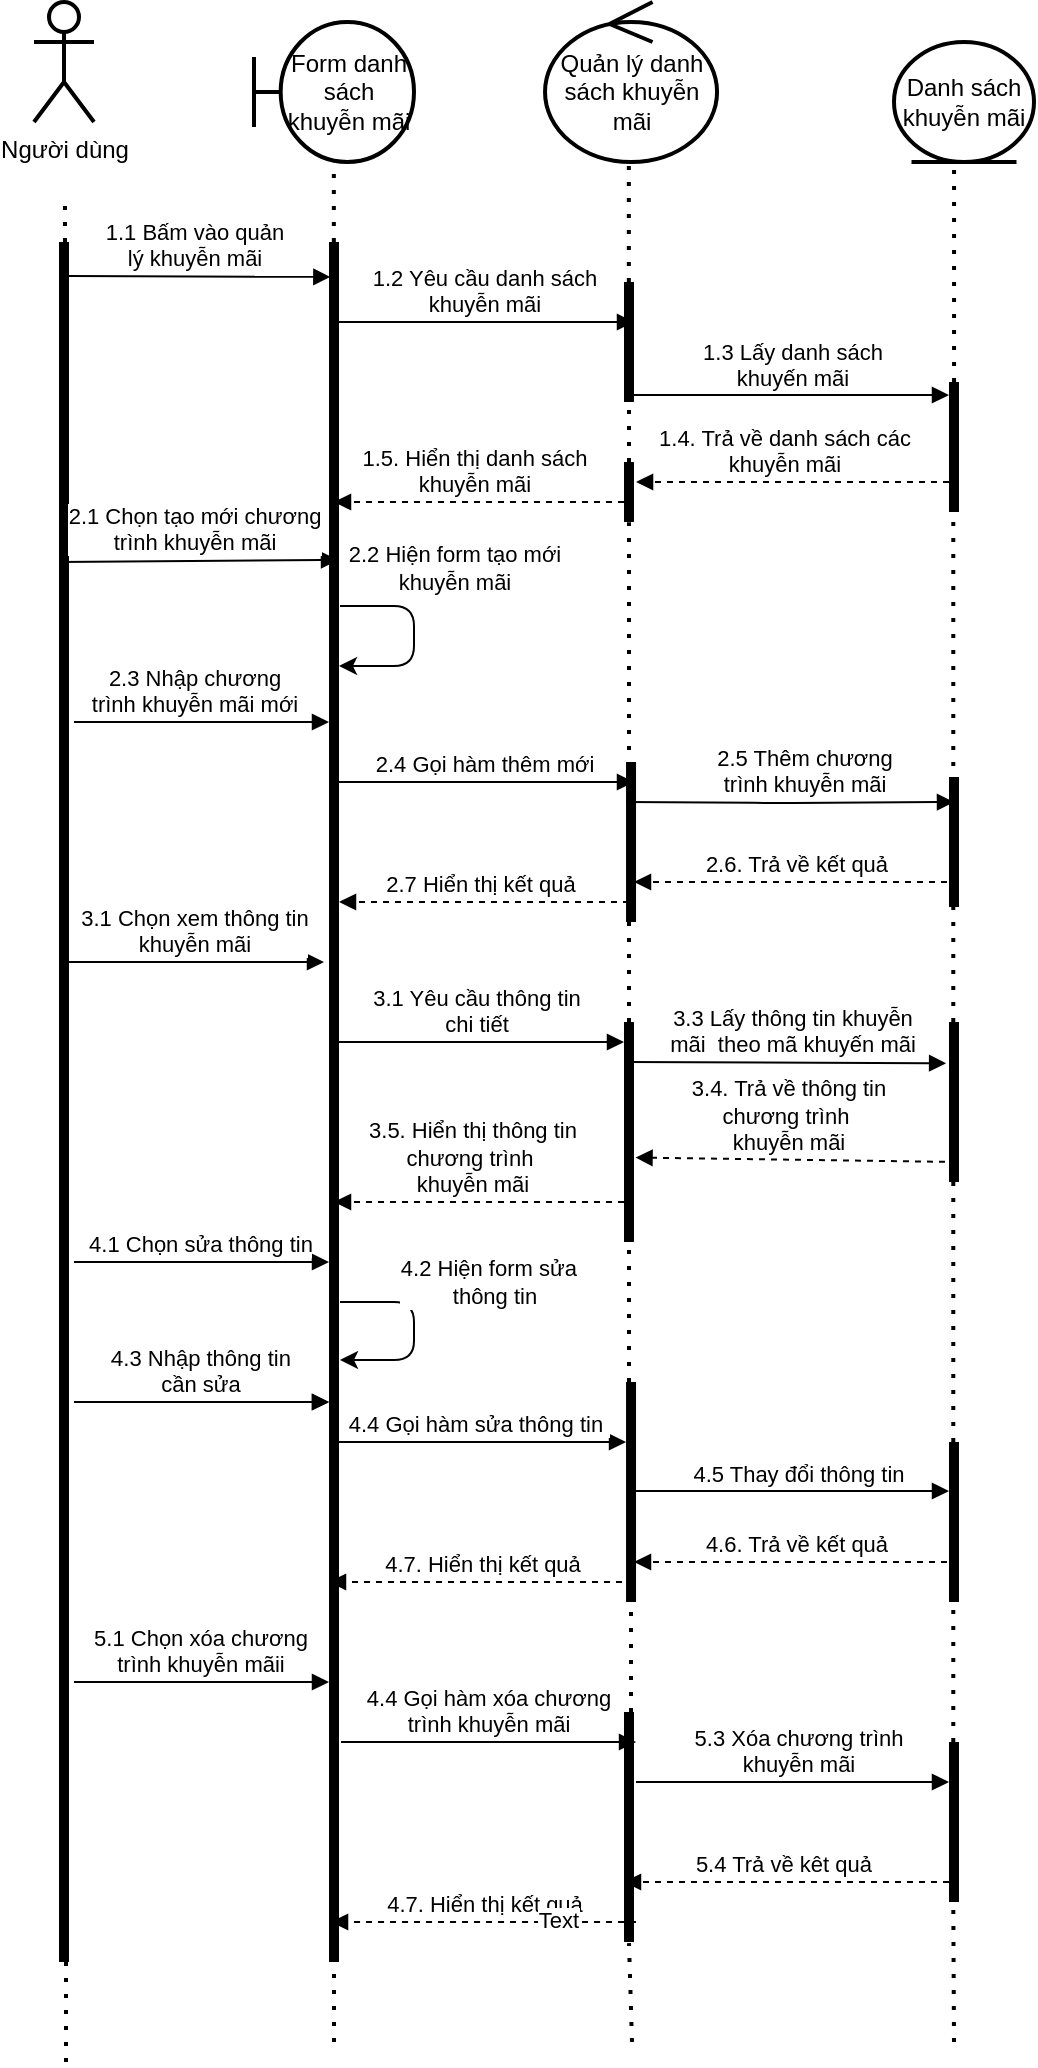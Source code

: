 <mxfile version="13.9.9" type="device"><diagram id="kgpKYQtTHZ0yAKxKKP6v" name="Page-1"><mxGraphModel dx="852" dy="534" grid="1" gridSize="10" guides="1" tooltips="1" connect="1" arrows="1" fold="1" page="1" pageScale="1" pageWidth="850" pageHeight="1100" math="0" shadow="0"><root><mxCell id="0"/><mxCell id="1" parent="0"/><mxCell id="KuErYahvz17H6Pw8q5RD-15" value="" style="endArrow=none;dashed=1;html=1;dashPattern=1 3;strokeWidth=2;" parent="1" source="KuErYahvz17H6Pw8q5RD-29" edge="1"><mxGeometry width="50" height="50" relative="1" as="geometry"><mxPoint x="106" y="480" as="sourcePoint"/><mxPoint x="105.5" y="180" as="targetPoint"/></mxGeometry></mxCell><mxCell id="KuErYahvz17H6Pw8q5RD-24" value="Người dùng" style="shape=umlActor;verticalLabelPosition=bottom;verticalAlign=top;html=1;strokeWidth=2;fillColor=none;gradientColor=none;" parent="1" vertex="1"><mxGeometry x="90" y="80" width="30" height="60" as="geometry"/></mxCell><mxCell id="KuErYahvz17H6Pw8q5RD-26" value="Form danh sách khuyễn mãi" style="shape=umlBoundary;whiteSpace=wrap;html=1;strokeWidth=2;fillColor=none;gradientColor=none;" parent="1" vertex="1"><mxGeometry x="200" y="90" width="80" height="70" as="geometry"/></mxCell><mxCell id="KuErYahvz17H6Pw8q5RD-27" value="Danh sách khuyễn mãi" style="ellipse;shape=umlEntity;whiteSpace=wrap;html=1;strokeWidth=2;fillColor=none;gradientColor=none;" parent="1" vertex="1"><mxGeometry x="520" y="100" width="70" height="60" as="geometry"/></mxCell><mxCell id="KuErYahvz17H6Pw8q5RD-29" value="" style="html=1;points=[];perimeter=orthogonalPerimeter;fillColor=#000000;strokeColor=none;" parent="1" vertex="1"><mxGeometry x="102.5" y="200" width="5" height="860" as="geometry"/></mxCell><mxCell id="KuErYahvz17H6Pw8q5RD-30" value="" style="endArrow=none;dashed=1;html=1;dashPattern=1 3;strokeWidth=2;" parent="1" target="KuErYahvz17H6Pw8q5RD-29" edge="1"><mxGeometry width="50" height="50" relative="1" as="geometry"><mxPoint x="106" y="1110" as="sourcePoint"/><mxPoint x="105.5" y="180" as="targetPoint"/></mxGeometry></mxCell><mxCell id="KuErYahvz17H6Pw8q5RD-31" value="" style="endArrow=none;dashed=1;html=1;dashPattern=1 3;strokeWidth=2;entryX=0.499;entryY=1.005;entryDx=0;entryDy=0;entryPerimeter=0;" parent="1" source="KuErYahvz17H6Pw8q5RD-38" target="KuErYahvz17H6Pw8q5RD-26" edge="1"><mxGeometry width="50" height="50" relative="1" as="geometry"><mxPoint x="239.57" y="500" as="sourcePoint"/><mxPoint x="239.57" y="460" as="targetPoint"/></mxGeometry></mxCell><mxCell id="KuErYahvz17H6Pw8q5RD-32" value="" style="endArrow=none;dashed=1;html=1;dashPattern=1 3;strokeWidth=2;entryX=0.499;entryY=1.005;entryDx=0;entryDy=0;entryPerimeter=0;" parent="1" source="KuErYahvz17H6Pw8q5RD-43" edge="1"><mxGeometry width="50" height="50" relative="1" as="geometry"><mxPoint x="387.07" y="499.65" as="sourcePoint"/><mxPoint x="387.42" y="160.0" as="targetPoint"/></mxGeometry></mxCell><mxCell id="KuErYahvz17H6Pw8q5RD-34" value="1.1 Bấm vào quản &lt;br&gt;lý khuyễn mãi" style="html=1;verticalAlign=bottom;endArrow=block;entryX=0.135;entryY=0.083;entryDx=0;entryDy=0;entryPerimeter=0;" parent="1" edge="1"><mxGeometry x="-0.043" width="80" relative="1" as="geometry"><mxPoint x="107.5" y="217" as="sourcePoint"/><mxPoint x="238.175" y="217.45" as="targetPoint"/><mxPoint as="offset"/></mxGeometry></mxCell><mxCell id="KuErYahvz17H6Pw8q5RD-36" value="1.2 Yêu cầu danh sách &lt;br&gt;khuyễn mãi" style="html=1;verticalAlign=bottom;endArrow=block;" parent="1" edge="1"><mxGeometry width="80" relative="1" as="geometry"><mxPoint x="240" y="240" as="sourcePoint"/><mxPoint x="390" y="240" as="targetPoint"/></mxGeometry></mxCell><mxCell id="KuErYahvz17H6Pw8q5RD-37" value="1.3 Lấy danh sách &lt;br&gt;khuyến mãi" style="html=1;verticalAlign=bottom;endArrow=block;" parent="1" target="8QUqARp12zyPDNwchG8O-4" edge="1"><mxGeometry x="0.03" width="80" relative="1" as="geometry"><mxPoint x="386.02" y="276.5" as="sourcePoint"/><mxPoint x="518.02" y="273.5" as="targetPoint"/><mxPoint as="offset"/></mxGeometry></mxCell><mxCell id="KuErYahvz17H6Pw8q5RD-38" value="" style="html=1;points=[];perimeter=orthogonalPerimeter;fillColor=#000000;strokeColor=none;" parent="1" vertex="1"><mxGeometry x="237.5" y="200" width="5" height="150" as="geometry"/></mxCell><mxCell id="KuErYahvz17H6Pw8q5RD-42" value="" style="endArrow=none;dashed=1;html=1;dashPattern=1 3;strokeWidth=2;entryX=0.499;entryY=1.005;entryDx=0;entryDy=0;entryPerimeter=0;" parent="1" source="KuErYahvz17H6Pw8q5RD-53" target="KuErYahvz17H6Pw8q5RD-38" edge="1"><mxGeometry width="50" height="50" relative="1" as="geometry"><mxPoint x="239.57" y="500" as="sourcePoint"/><mxPoint x="239.92" y="160.35" as="targetPoint"/></mxGeometry></mxCell><mxCell id="KuErYahvz17H6Pw8q5RD-43" value="" style="html=1;points=[];perimeter=orthogonalPerimeter;fillColor=#000000;strokeColor=none;" parent="1" vertex="1"><mxGeometry x="385" y="220" width="5" height="60" as="geometry"/></mxCell><mxCell id="KuErYahvz17H6Pw8q5RD-44" value="" style="endArrow=none;dashed=1;html=1;dashPattern=1 3;strokeWidth=2;entryX=0.499;entryY=1.005;entryDx=0;entryDy=0;entryPerimeter=0;" parent="1" source="KuErYahvz17H6Pw8q5RD-51" target="KuErYahvz17H6Pw8q5RD-43" edge="1"><mxGeometry width="50" height="50" relative="1" as="geometry"><mxPoint x="387.07" y="499.65" as="sourcePoint"/><mxPoint x="387.42" y="160" as="targetPoint"/></mxGeometry></mxCell><mxCell id="KuErYahvz17H6Pw8q5RD-47" value="1.4. Trả về danh sách các &lt;br&gt;khuyễn mãi" style="html=1;verticalAlign=bottom;endArrow=block;dashed=1;" parent="1" source="8QUqARp12zyPDNwchG8O-4" edge="1"><mxGeometry x="0.067" width="80" relative="1" as="geometry"><mxPoint x="510" y="320" as="sourcePoint"/><mxPoint x="391.02" y="320" as="targetPoint"/><mxPoint x="1" as="offset"/></mxGeometry></mxCell><mxCell id="KuErYahvz17H6Pw8q5RD-48" value="1.5. Hiển thị danh sách &lt;br&gt;khuyễn mãi" style="html=1;verticalAlign=bottom;endArrow=block;dashed=1;" parent="1" edge="1"><mxGeometry x="0.035" width="80" relative="1" as="geometry"><mxPoint x="385" y="330" as="sourcePoint"/><mxPoint x="240" y="330" as="targetPoint"/><Array as="points"><mxPoint x="310" y="330"/></Array><mxPoint as="offset"/></mxGeometry></mxCell><mxCell id="KuErYahvz17H6Pw8q5RD-51" value="" style="html=1;points=[];perimeter=orthogonalPerimeter;fillColor=#000000;strokeColor=none;" parent="1" vertex="1"><mxGeometry x="385" y="310" width="5" height="30" as="geometry"/></mxCell><mxCell id="KuErYahvz17H6Pw8q5RD-52" value="" style="endArrow=none;dashed=1;html=1;dashPattern=1 3;strokeWidth=2;entryX=0.499;entryY=1.005;entryDx=0;entryDy=0;entryPerimeter=0;" parent="1" source="8QUqARp12zyPDNwchG8O-23" target="KuErYahvz17H6Pw8q5RD-51" edge="1"><mxGeometry width="50" height="50" relative="1" as="geometry"><mxPoint x="387" y="680" as="sourcePoint"/><mxPoint x="387.495" y="280.3" as="targetPoint"/></mxGeometry></mxCell><mxCell id="KuErYahvz17H6Pw8q5RD-53" value="" style="html=1;points=[];perimeter=orthogonalPerimeter;fillColor=#000000;strokeColor=none;" parent="1" vertex="1"><mxGeometry x="237.5" y="340" width="5" height="50" as="geometry"/></mxCell><mxCell id="KuErYahvz17H6Pw8q5RD-54" value="" style="endArrow=none;dashed=1;html=1;dashPattern=1 3;strokeWidth=2;entryX=0.499;entryY=1.005;entryDx=0;entryDy=0;entryPerimeter=0;" parent="1" source="KuErYahvz17H6Pw8q5RD-56" target="KuErYahvz17H6Pw8q5RD-53" edge="1"><mxGeometry width="50" height="50" relative="1" as="geometry"><mxPoint x="239.57" y="500" as="sourcePoint"/><mxPoint x="239.995" y="243.2" as="targetPoint"/></mxGeometry></mxCell><mxCell id="KuErYahvz17H6Pw8q5RD-56" value="" style="html=1;points=[];perimeter=orthogonalPerimeter;fillColor=#000000;strokeColor=none;" parent="1" vertex="1"><mxGeometry x="237.5" y="380" width="5" height="680" as="geometry"/></mxCell><mxCell id="KuErYahvz17H6Pw8q5RD-57" value="" style="endArrow=none;dashed=1;html=1;dashPattern=1 3;strokeWidth=2;entryX=0.499;entryY=1.005;entryDx=0;entryDy=0;entryPerimeter=0;" parent="1" target="KuErYahvz17H6Pw8q5RD-56" edge="1"><mxGeometry width="50" height="50" relative="1" as="geometry"><mxPoint x="240" y="1100" as="sourcePoint"/><mxPoint x="239.995" y="390.25" as="targetPoint"/></mxGeometry></mxCell><mxCell id="8QUqARp12zyPDNwchG8O-1" value="Quản lý danh sách khuyễn mãi" style="ellipse;shape=umlControl;whiteSpace=wrap;html=1;strokeWidth=2;fillColor=none;gradientColor=none;" parent="1" vertex="1"><mxGeometry x="345.51" y="80" width="86.02" height="80" as="geometry"/></mxCell><mxCell id="8QUqARp12zyPDNwchG8O-3" value="" style="endArrow=none;dashed=1;html=1;dashPattern=1 3;strokeWidth=2;entryX=0.429;entryY=1;entryDx=0;entryDy=0;entryPerimeter=0;" parent="1" source="8QUqARp12zyPDNwchG8O-4" target="KuErYahvz17H6Pw8q5RD-27" edge="1"><mxGeometry width="50" height="50" relative="1" as="geometry"><mxPoint x="550" y="680" as="sourcePoint"/><mxPoint x="554.92" y="160" as="targetPoint"/><Array as="points"/></mxGeometry></mxCell><mxCell id="8QUqARp12zyPDNwchG8O-7" value="2.1 Chọn tạo mới chương &lt;br&gt;trình khuyễn mãi" style="html=1;verticalAlign=bottom;endArrow=block;entryX=0.9;entryY=0.38;entryDx=0;entryDy=0;entryPerimeter=0;" parent="1" target="KuErYahvz17H6Pw8q5RD-53" edge="1"><mxGeometry x="-0.032" y="1" width="80" relative="1" as="geometry"><mxPoint x="102.5" y="360" as="sourcePoint"/><mxPoint x="233.175" y="360.45" as="targetPoint"/><mxPoint as="offset"/></mxGeometry></mxCell><mxCell id="8QUqARp12zyPDNwchG8O-9" value="2.2 Hiện form tạo mới &lt;br&gt;khuyễn mãi" style="endArrow=classic;html=1;" parent="1" target="KuErYahvz17H6Pw8q5RD-56" edge="1"><mxGeometry x="-0.234" y="30" width="50" height="50" relative="1" as="geometry"><mxPoint x="243" y="382" as="sourcePoint"/><mxPoint x="280" y="400" as="targetPoint"/><Array as="points"><mxPoint x="280" y="382"/><mxPoint x="280" y="412"/></Array><mxPoint x="-10" y="-22" as="offset"/></mxGeometry></mxCell><mxCell id="8QUqARp12zyPDNwchG8O-10" value="2.3 Nhập chương &lt;br&gt;trình khuyễn mãi mới" style="html=1;verticalAlign=bottom;endArrow=block;entryX=0.9;entryY=0.38;entryDx=0;entryDy=0;entryPerimeter=0;" parent="1" edge="1"><mxGeometry x="-0.059" width="80" relative="1" as="geometry"><mxPoint x="110" y="440" as="sourcePoint"/><mxPoint x="237.5" y="440" as="targetPoint"/><mxPoint as="offset"/></mxGeometry></mxCell><mxCell id="8QUqARp12zyPDNwchG8O-11" value="2.4 Gọi hàm thêm mới" style="html=1;verticalAlign=bottom;endArrow=block;" parent="1" edge="1"><mxGeometry width="80" relative="1" as="geometry"><mxPoint x="240" y="470" as="sourcePoint"/><mxPoint x="390" y="470" as="targetPoint"/></mxGeometry></mxCell><mxCell id="KuErYahvz17H6Pw8q5RD-60" value="" style="html=1;points=[];perimeter=orthogonalPerimeter;fillColor=#000000;strokeColor=none;" parent="1" vertex="1"><mxGeometry x="386.02" y="460" width="5" height="80" as="geometry"/></mxCell><mxCell id="8QUqARp12zyPDNwchG8O-13" value="2.5 Thêm chương &lt;br&gt;trình khuyễn mãi" style="html=1;verticalAlign=bottom;endArrow=block;" parent="1" edge="1"><mxGeometry x="0.084" width="80" relative="1" as="geometry"><mxPoint x="386.02" y="480" as="sourcePoint"/><mxPoint x="550" y="480" as="targetPoint"/><mxPoint as="offset"/><Array as="points"><mxPoint x="460" y="480.5"/></Array></mxGeometry></mxCell><mxCell id="8QUqARp12zyPDNwchG8O-15" value="2.6. Trả về kết quả " style="html=1;verticalAlign=bottom;endArrow=block;dashed=1;entryX=0.796;entryY=0.75;entryDx=0;entryDy=0;entryPerimeter=0;" parent="1" target="KuErYahvz17H6Pw8q5RD-60" edge="1"><mxGeometry width="80" relative="1" as="geometry"><mxPoint x="552.5" y="520" as="sourcePoint"/><mxPoint x="421.02" y="520" as="targetPoint"/></mxGeometry></mxCell><mxCell id="8QUqARp12zyPDNwchG8O-14" value="" style="html=1;points=[];perimeter=orthogonalPerimeter;fillColor=#000000;strokeColor=none;" parent="1" vertex="1"><mxGeometry x="547.5" y="467.5" width="5" height="65" as="geometry"/></mxCell><mxCell id="8QUqARp12zyPDNwchG8O-4" value="" style="html=1;points=[];perimeter=orthogonalPerimeter;fillColor=#000000;strokeColor=none;" parent="1" vertex="1"><mxGeometry x="547.5" y="270" width="5" height="65" as="geometry"/></mxCell><mxCell id="8QUqARp12zyPDNwchG8O-18" value="" style="endArrow=none;dashed=1;html=1;dashPattern=1 3;strokeWidth=2;entryX=0.429;entryY=1;entryDx=0;entryDy=0;entryPerimeter=0;" parent="1" source="8QUqARp12zyPDNwchG8O-27" target="8QUqARp12zyPDNwchG8O-4" edge="1"><mxGeometry width="50" height="50" relative="1" as="geometry"><mxPoint x="550" y="680" as="sourcePoint"/><mxPoint x="550.03" y="160" as="targetPoint"/><Array as="points"/></mxGeometry></mxCell><mxCell id="8QUqARp12zyPDNwchG8O-19" value="2.7 Hiển thị kết quả" style="html=1;verticalAlign=bottom;endArrow=block;dashed=1;" parent="1" edge="1"><mxGeometry x="0.035" width="80" relative="1" as="geometry"><mxPoint x="387.5" y="530" as="sourcePoint"/><mxPoint x="242.5" y="530" as="targetPoint"/><Array as="points"><mxPoint x="312.5" y="530"/></Array><mxPoint as="offset"/></mxGeometry></mxCell><mxCell id="8QUqARp12zyPDNwchG8O-21" value="3.1 Chọn xem thông tin &lt;br&gt;khuyễn mãi" style="html=1;verticalAlign=bottom;endArrow=block;entryX=0.9;entryY=0.38;entryDx=0;entryDy=0;entryPerimeter=0;" parent="1" edge="1"><mxGeometry x="-0.02" width="80" relative="1" as="geometry"><mxPoint x="107.5" y="560" as="sourcePoint"/><mxPoint x="235" y="560" as="targetPoint"/><mxPoint as="offset"/></mxGeometry></mxCell><mxCell id="8QUqARp12zyPDNwchG8O-22" value="3.1 Yêu cầu thông tin &lt;br&gt;chi tiết" style="html=1;verticalAlign=bottom;endArrow=block;" parent="1" edge="1"><mxGeometry x="-0.018" width="80" relative="1" as="geometry"><mxPoint x="237.5" y="600" as="sourcePoint"/><mxPoint x="385" y="600" as="targetPoint"/><mxPoint x="1" as="offset"/></mxGeometry></mxCell><mxCell id="8QUqARp12zyPDNwchG8O-23" value="" style="html=1;points=[];perimeter=orthogonalPerimeter;fillColor=#000000;strokeColor=none;" parent="1" vertex="1"><mxGeometry x="385" y="590" width="5" height="110" as="geometry"/></mxCell><mxCell id="8QUqARp12zyPDNwchG8O-24" value="" style="endArrow=none;dashed=1;html=1;dashPattern=1 3;strokeWidth=2;entryX=0.499;entryY=1.005;entryDx=0;entryDy=0;entryPerimeter=0;" parent="1" source="8QUqARp12zyPDNwchG8O-34" target="8QUqARp12zyPDNwchG8O-23" edge="1"><mxGeometry width="50" height="50" relative="1" as="geometry"><mxPoint x="387" y="950" as="sourcePoint"/><mxPoint x="387.495" y="340.15" as="targetPoint"/></mxGeometry></mxCell><mxCell id="8QUqARp12zyPDNwchG8O-27" value="" style="html=1;points=[];perimeter=orthogonalPerimeter;fillColor=#000000;strokeColor=none;" parent="1" vertex="1"><mxGeometry x="547.5" y="590" width="5" height="80" as="geometry"/></mxCell><mxCell id="8QUqARp12zyPDNwchG8O-28" value="" style="endArrow=none;dashed=1;html=1;dashPattern=1 3;strokeWidth=2;entryX=0.429;entryY=1;entryDx=0;entryDy=0;entryPerimeter=0;" parent="1" source="8QUqARp12zyPDNwchG8O-41" target="8QUqARp12zyPDNwchG8O-27" edge="1"><mxGeometry width="50" height="50" relative="1" as="geometry"><mxPoint x="550" y="940" as="sourcePoint"/><mxPoint x="549.645" y="335" as="targetPoint"/><Array as="points"/></mxGeometry></mxCell><mxCell id="8QUqARp12zyPDNwchG8O-29" value="3.3 Lấy thông tin khuyễn &lt;br&gt;mãi&amp;nbsp; theo mã khuyến mãi" style="html=1;verticalAlign=bottom;endArrow=block;entryX=-0.288;entryY=0.258;entryDx=0;entryDy=0;entryPerimeter=0;" parent="1" target="8QUqARp12zyPDNwchG8O-27" edge="1"><mxGeometry x="0.03" width="80" relative="1" as="geometry"><mxPoint x="386.02" y="610" as="sourcePoint"/><mxPoint x="517.5" y="610" as="targetPoint"/><mxPoint as="offset"/></mxGeometry></mxCell><mxCell id="8QUqARp12zyPDNwchG8O-30" value="3.4. Trả về thông tin&lt;br&gt;chương trình&amp;nbsp;&lt;br&gt;khuyễn mãi" style="html=1;verticalAlign=bottom;endArrow=block;dashed=1;entryX=1.153;entryY=0.616;entryDx=0;entryDy=0;entryPerimeter=0;" parent="1" target="8QUqARp12zyPDNwchG8O-23" edge="1"><mxGeometry x="0.067" width="80" relative="1" as="geometry"><mxPoint x="551.48" y="660" as="sourcePoint"/><mxPoint x="425" y="660" as="targetPoint"/><mxPoint x="1" as="offset"/></mxGeometry></mxCell><mxCell id="8QUqARp12zyPDNwchG8O-31" value="3.5. Hiển thị thông tin&lt;br&gt;chương trình&amp;nbsp;&lt;br&gt;khuyễn mãi" style="html=1;verticalAlign=bottom;endArrow=block;dashed=1;" parent="1" edge="1"><mxGeometry x="0.067" width="80" relative="1" as="geometry"><mxPoint x="385" y="680" as="sourcePoint"/><mxPoint x="240" y="680" as="targetPoint"/><mxPoint x="1" as="offset"/></mxGeometry></mxCell><mxCell id="8QUqARp12zyPDNwchG8O-32" value="4.1 Chọn sửa thông tin" style="html=1;verticalAlign=bottom;endArrow=block;entryX=0.9;entryY=0.38;entryDx=0;entryDy=0;entryPerimeter=0;" parent="1" edge="1"><mxGeometry x="-0.02" width="80" relative="1" as="geometry"><mxPoint x="110" y="710" as="sourcePoint"/><mxPoint x="237.5" y="710" as="targetPoint"/><mxPoint as="offset"/></mxGeometry></mxCell><mxCell id="8QUqARp12zyPDNwchG8O-34" value="" style="html=1;points=[];perimeter=orthogonalPerimeter;fillColor=#000000;strokeColor=none;" parent="1" vertex="1"><mxGeometry x="386.02" y="770" width="5" height="110" as="geometry"/></mxCell><mxCell id="8QUqARp12zyPDNwchG8O-35" value="" style="endArrow=none;dashed=1;html=1;dashPattern=1 3;strokeWidth=2;entryX=0.499;entryY=1.005;entryDx=0;entryDy=0;entryPerimeter=0;" parent="1" source="8QUqARp12zyPDNwchG8O-53" target="8QUqARp12zyPDNwchG8O-34" edge="1"><mxGeometry width="50" height="50" relative="1" as="geometry"><mxPoint x="389" y="1100" as="sourcePoint"/><mxPoint x="387.495" y="700.55" as="targetPoint"/></mxGeometry></mxCell><mxCell id="8QUqARp12zyPDNwchG8O-36" value="4.2 Hiện form sửa&amp;nbsp;&amp;nbsp;&lt;br&gt;thông tin" style="endArrow=classic;html=1;" parent="1" edge="1"><mxGeometry x="-0.282" y="41" width="50" height="50" relative="1" as="geometry"><mxPoint x="243" y="730" as="sourcePoint"/><mxPoint x="243" y="759" as="targetPoint"/><Array as="points"><mxPoint x="280" y="730"/><mxPoint x="280" y="759"/></Array><mxPoint x="-1" y="-10" as="offset"/></mxGeometry></mxCell><mxCell id="8QUqARp12zyPDNwchG8O-37" value="4.3 Nhập thông tin &lt;br&gt;cần sửa" style="html=1;verticalAlign=bottom;endArrow=block;entryX=0.9;entryY=0.38;entryDx=0;entryDy=0;entryPerimeter=0;" parent="1" edge="1"><mxGeometry x="-0.02" width="80" relative="1" as="geometry"><mxPoint x="110" y="780" as="sourcePoint"/><mxPoint x="237.5" y="780" as="targetPoint"/><mxPoint as="offset"/></mxGeometry></mxCell><mxCell id="8QUqARp12zyPDNwchG8O-38" value="4.4 Gọi hàm sửa thông tin&amp;nbsp;" style="html=1;verticalAlign=bottom;endArrow=block;" parent="1" edge="1"><mxGeometry x="-0.018" width="80" relative="1" as="geometry"><mxPoint x="238.52" y="800" as="sourcePoint"/><mxPoint x="386.02" y="800" as="targetPoint"/><mxPoint x="1" as="offset"/></mxGeometry></mxCell><mxCell id="8QUqARp12zyPDNwchG8O-40" value="4.5 Thay đổi thông tin" style="html=1;verticalAlign=bottom;endArrow=block;" parent="1" target="8QUqARp12zyPDNwchG8O-41" edge="1"><mxGeometry x="0.03" width="80" relative="1" as="geometry"><mxPoint x="391.02" y="824.5" as="sourcePoint"/><mxPoint x="522.5" y="824.5" as="targetPoint"/><mxPoint as="offset"/></mxGeometry></mxCell><mxCell id="8QUqARp12zyPDNwchG8O-41" value="" style="html=1;points=[];perimeter=orthogonalPerimeter;fillColor=#000000;strokeColor=none;" parent="1" vertex="1"><mxGeometry x="547.5" y="800" width="5" height="80" as="geometry"/></mxCell><mxCell id="8QUqARp12zyPDNwchG8O-42" value="" style="endArrow=none;dashed=1;html=1;dashPattern=1 3;strokeWidth=2;entryX=0.429;entryY=1;entryDx=0;entryDy=0;entryPerimeter=0;" parent="1" source="8QUqARp12zyPDNwchG8O-51" target="8QUqARp12zyPDNwchG8O-41" edge="1"><mxGeometry width="50" height="50" relative="1" as="geometry"><mxPoint x="550" y="1100" as="sourcePoint"/><mxPoint x="549.645" y="670" as="targetPoint"/><Array as="points"/></mxGeometry></mxCell><mxCell id="8QUqARp12zyPDNwchG8O-43" value="4.6. Trả về kết quả " style="html=1;verticalAlign=bottom;endArrow=block;dashed=1;entryX=0.796;entryY=0.75;entryDx=0;entryDy=0;entryPerimeter=0;" parent="1" edge="1"><mxGeometry width="80" relative="1" as="geometry"><mxPoint x="552.5" y="860" as="sourcePoint"/><mxPoint x="390" y="860" as="targetPoint"/></mxGeometry></mxCell><mxCell id="8QUqARp12zyPDNwchG8O-44" value="4.7. Hiển thị kết quả " style="html=1;verticalAlign=bottom;endArrow=block;dashed=1;entryX=0.796;entryY=0.75;entryDx=0;entryDy=0;entryPerimeter=0;" parent="1" edge="1"><mxGeometry width="80" relative="1" as="geometry"><mxPoint x="390" y="870" as="sourcePoint"/><mxPoint x="237.5" y="870" as="targetPoint"/></mxGeometry></mxCell><mxCell id="8QUqARp12zyPDNwchG8O-46" value="4.3 Nhập thông tin &lt;br&gt;cần sửa" style="html=1;verticalAlign=bottom;endArrow=block;entryX=0.9;entryY=0.38;entryDx=0;entryDy=0;entryPerimeter=0;" parent="1" edge="1"><mxGeometry x="-0.02" width="80" relative="1" as="geometry"><mxPoint x="110" y="780" as="sourcePoint"/><mxPoint x="237.5" y="780" as="targetPoint"/><mxPoint as="offset"/></mxGeometry></mxCell><mxCell id="8QUqARp12zyPDNwchG8O-48" value="5.1 Chọn xóa chương &lt;br&gt;trình khuyễn mãii" style="html=1;verticalAlign=bottom;endArrow=block;entryX=0.9;entryY=0.38;entryDx=0;entryDy=0;entryPerimeter=0;" parent="1" edge="1"><mxGeometry x="-0.02" width="80" relative="1" as="geometry"><mxPoint x="110" y="920" as="sourcePoint"/><mxPoint x="237.5" y="920" as="targetPoint"/><mxPoint as="offset"/></mxGeometry></mxCell><mxCell id="8QUqARp12zyPDNwchG8O-49" value="4.4 Gọi hàm xóa chương &lt;br&gt;trình khuyễn mãi" style="html=1;verticalAlign=bottom;endArrow=block;" parent="1" edge="1"><mxGeometry x="-0.018" width="80" relative="1" as="geometry"><mxPoint x="243.52" y="950" as="sourcePoint"/><mxPoint x="391.02" y="950" as="targetPoint"/><mxPoint x="1" as="offset"/><Array as="points"><mxPoint x="315" y="950"/></Array></mxGeometry></mxCell><mxCell id="8QUqARp12zyPDNwchG8O-50" value="5.3 Xóa chương trình &lt;br&gt;khuyễn mãi" style="html=1;verticalAlign=bottom;endArrow=block;" parent="1" edge="1"><mxGeometry x="0.03" width="80" relative="1" as="geometry"><mxPoint x="391.02" y="970.0" as="sourcePoint"/><mxPoint x="547.5" y="970.0" as="targetPoint"/><mxPoint as="offset"/></mxGeometry></mxCell><mxCell id="8QUqARp12zyPDNwchG8O-51" value="" style="html=1;points=[];perimeter=orthogonalPerimeter;fillColor=#000000;strokeColor=none;" parent="1" vertex="1"><mxGeometry x="547.5" y="950" width="5" height="80" as="geometry"/></mxCell><mxCell id="8QUqARp12zyPDNwchG8O-52" value="" style="endArrow=none;dashed=1;html=1;dashPattern=1 3;strokeWidth=2;entryX=0.429;entryY=1;entryDx=0;entryDy=0;entryPerimeter=0;" parent="1" target="8QUqARp12zyPDNwchG8O-51" edge="1"><mxGeometry width="50" height="50" relative="1" as="geometry"><mxPoint x="550" y="1100" as="sourcePoint"/><mxPoint x="549.645" y="880" as="targetPoint"/><Array as="points"/></mxGeometry></mxCell><mxCell id="8QUqARp12zyPDNwchG8O-53" value="" style="html=1;points=[];perimeter=orthogonalPerimeter;fillColor=#000000;strokeColor=none;" parent="1" vertex="1"><mxGeometry x="385" y="935" width="5" height="115" as="geometry"/></mxCell><mxCell id="8QUqARp12zyPDNwchG8O-54" value="" style="endArrow=none;dashed=1;html=1;dashPattern=1 3;strokeWidth=2;entryX=0.499;entryY=1.005;entryDx=0;entryDy=0;entryPerimeter=0;" parent="1" target="8QUqARp12zyPDNwchG8O-53" edge="1"><mxGeometry width="50" height="50" relative="1" as="geometry"><mxPoint x="389" y="1100" as="sourcePoint"/><mxPoint x="388.515" y="880.55" as="targetPoint"/></mxGeometry></mxCell><mxCell id="8QUqARp12zyPDNwchG8O-55" value="5.4 Trả về kêt quả&amp;nbsp;" style="html=1;verticalAlign=bottom;endArrow=block;dashed=1;entryX=0.796;entryY=0.75;entryDx=0;entryDy=0;entryPerimeter=0;" parent="1" edge="1"><mxGeometry width="80" relative="1" as="geometry"><mxPoint x="547.5" y="1020" as="sourcePoint"/><mxPoint x="385" y="1020" as="targetPoint"/></mxGeometry></mxCell><mxCell id="8QUqARp12zyPDNwchG8O-56" value="4.7. Hiển thị kết quả " style="html=1;verticalAlign=bottom;endArrow=block;dashed=1;entryX=0.796;entryY=0.75;entryDx=0;entryDy=0;entryPerimeter=0;" parent="1" edge="1"><mxGeometry width="80" relative="1" as="geometry"><mxPoint x="391.02" y="1040" as="sourcePoint"/><mxPoint x="238.52" y="1040" as="targetPoint"/></mxGeometry></mxCell><mxCell id="8QUqARp12zyPDNwchG8O-57" value="Text" style="edgeLabel;html=1;align=center;verticalAlign=middle;resizable=0;points=[];" parent="8QUqARp12zyPDNwchG8O-56" vertex="1" connectable="0"><mxGeometry x="-0.487" y="-1" relative="1" as="geometry"><mxPoint as="offset"/></mxGeometry></mxCell></root></mxGraphModel></diagram></mxfile>